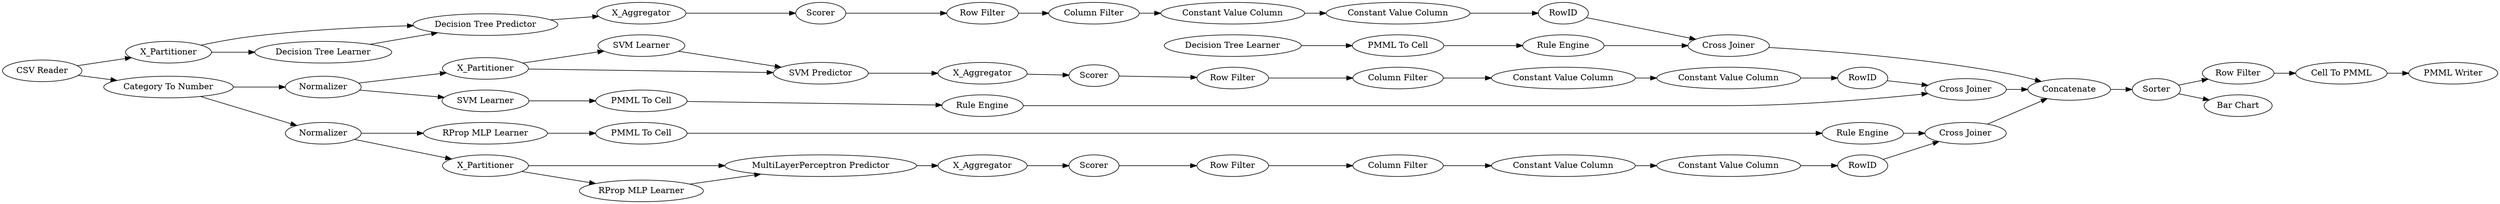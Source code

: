 digraph {
	"-5543659028078505473_297" [label="SVM Learner"]
	"-6811391094605987233_313" [label="Cross Joiner"]
	"-4233665102079589468_318" [label=RowID]
	"-5543659028078505473_295" [label=X_Partitioner]
	"7097513341281702404_2" [label=X_Partitioner]
	"1967940432725806548_33" [label="SVM Learner"]
	"-520574002005826348_292" [label="Constant Value Column"]
	"-4233665102079589468_319" [label="Column Filter"]
	"-3989674488755675020_320" [label="Decision Tree Learner"]
	"-6228608569287582776_61" [label="PMML Writer"]
	"-520574002005826348_294" [label="Column Filter"]
	"-6228608569287582776_53" [label="Row Filter"]
	"-5543659028078505473_300" [label="Cross Joiner"]
	"-6811391094605987233_309" [label=X_Partitioner]
	"-520574002005826348_290" [label="Constant Value Column"]
	"7097513341281702404_32" [label="MultiLayerPerceptron Predictor"]
	"7588179894356991401_22" [label="PMML To Cell"]
	"-3989674488755675020_321" [label="Rule Engine"]
	"-6228608569287582776_60" [label=Concatenate]
	"7097513341281702404_39" [label=Normalizer]
	"-5543659028078505473_298" [label="SVM Predictor"]
	"-5543659028078505473_296" [label=X_Aggregator]
	"-5543659028078505473_41" [label=Scorer]
	"-4233665102079589468_315" [label="Row Filter"]
	"8606934405156087501_306" [label="Column Filter"]
	"-6811391094605987233_310" [label=X_Aggregator]
	"7097513341281702404_38" [label="Cross Joiner"]
	"7588179894356991401_34" [label="Rule Engine"]
	"-520574002005826348_293" [label=RowID]
	"8606934405156087501_305" [label=RowID]
	"-6811391094605987233_314" [label=Scorer]
	"-6228608569287582776_58" [label="Category To Number"]
	"-4233665102079589468_316" [label="Constant Value Column"]
	"7588179894356991401_35" [label="RProp MLP Learner"]
	"-6228608569287582776_59" [label="Bar Chart"]
	"-6228608569287582776_62" [label="CSV Reader"]
	"1967940432725806548_307" [label="PMML To Cell"]
	"-6811391094605987233_312" [label="Decision Tree Predictor"]
	"-5543659028078505473_301" [label=Normalizer]
	"7097513341281702404_31" [label="RProp MLP Learner"]
	"7097513341281702404_40" [label=Scorer]
	"7097513341281702404_7" [label=X_Aggregator]
	"-6811391094605987233_311" [label="Decision Tree Learner"]
	"-6228608569287582776_52" [label=Sorter]
	"-3989674488755675020_28" [label="PMML To Cell"]
	"8606934405156087501_304" [label="Constant Value Column"]
	"1967940432725806548_308" [label="Rule Engine"]
	"-4233665102079589468_317" [label="Constant Value Column"]
	"8606934405156087501_303" [label="Constant Value Column"]
	"-6228608569287582776_54" [label="Cell To PMML"]
	"-520574002005826348_9" [label="Row Filter"]
	"8606934405156087501_302" [label="Row Filter"]
	"1967940432725806548_33" -> "1967940432725806548_307"
	"8606934405156087501_305" -> "-5543659028078505473_300"
	"-6228608569287582776_58" -> "7097513341281702404_39"
	"-6228608569287582776_53" -> "-6228608569287582776_54"
	"-6228608569287582776_52" -> "-6228608569287582776_59"
	"-4233665102079589468_315" -> "-4233665102079589468_319"
	"7588179894356991401_34" -> "7097513341281702404_38"
	"1967940432725806548_307" -> "1967940432725806548_308"
	"-3989674488755675020_28" -> "-3989674488755675020_321"
	"-6228608569287582776_62" -> "-6228608569287582776_58"
	"7097513341281702404_38" -> "-6228608569287582776_60"
	"8606934405156087501_302" -> "8606934405156087501_306"
	"-3989674488755675020_321" -> "-6811391094605987233_313"
	"-4233665102079589468_317" -> "-4233665102079589468_318"
	"-6228608569287582776_60" -> "-6228608569287582776_52"
	"-3989674488755675020_320" -> "-3989674488755675020_28"
	"7097513341281702404_2" -> "7097513341281702404_31"
	"-4233665102079589468_316" -> "-4233665102079589468_317"
	"-6811391094605987233_314" -> "-4233665102079589468_315"
	"8606934405156087501_304" -> "8606934405156087501_305"
	"-520574002005826348_290" -> "-520574002005826348_292"
	"-520574002005826348_9" -> "-520574002005826348_294"
	"-5543659028078505473_301" -> "1967940432725806548_33"
	"7588179894356991401_22" -> "7588179894356991401_34"
	"7097513341281702404_31" -> "7097513341281702404_32"
	"-6811391094605987233_309" -> "-6811391094605987233_312"
	"-5543659028078505473_295" -> "-5543659028078505473_298"
	"-6811391094605987233_309" -> "-6811391094605987233_311"
	"-6811391094605987233_310" -> "-6811391094605987233_314"
	"8606934405156087501_303" -> "8606934405156087501_304"
	"7097513341281702404_39" -> "7097513341281702404_2"
	"-6228608569287582776_54" -> "-6228608569287582776_61"
	"-5543659028078505473_298" -> "-5543659028078505473_296"
	"-6228608569287582776_52" -> "-6228608569287582776_53"
	"-5543659028078505473_300" -> "-6228608569287582776_60"
	"-4233665102079589468_318" -> "-6811391094605987233_313"
	"8606934405156087501_306" -> "8606934405156087501_303"
	"1967940432725806548_308" -> "-5543659028078505473_300"
	"7097513341281702404_7" -> "7097513341281702404_40"
	"-6811391094605987233_312" -> "-6811391094605987233_310"
	"-5543659028078505473_297" -> "-5543659028078505473_298"
	"7097513341281702404_39" -> "7588179894356991401_35"
	"-520574002005826348_293" -> "7097513341281702404_38"
	"7097513341281702404_32" -> "7097513341281702404_7"
	"-6811391094605987233_311" -> "-6811391094605987233_312"
	"7588179894356991401_35" -> "7588179894356991401_22"
	"-520574002005826348_294" -> "-520574002005826348_290"
	"-5543659028078505473_41" -> "8606934405156087501_302"
	"-520574002005826348_292" -> "-520574002005826348_293"
	"7097513341281702404_40" -> "-520574002005826348_9"
	"-6811391094605987233_313" -> "-6228608569287582776_60"
	"7097513341281702404_2" -> "7097513341281702404_32"
	"-4233665102079589468_319" -> "-4233665102079589468_316"
	"-5543659028078505473_296" -> "-5543659028078505473_41"
	"-6228608569287582776_58" -> "-5543659028078505473_301"
	"-5543659028078505473_301" -> "-5543659028078505473_295"
	"-6228608569287582776_62" -> "-6811391094605987233_309"
	"-5543659028078505473_295" -> "-5543659028078505473_297"
	rankdir=LR
}
